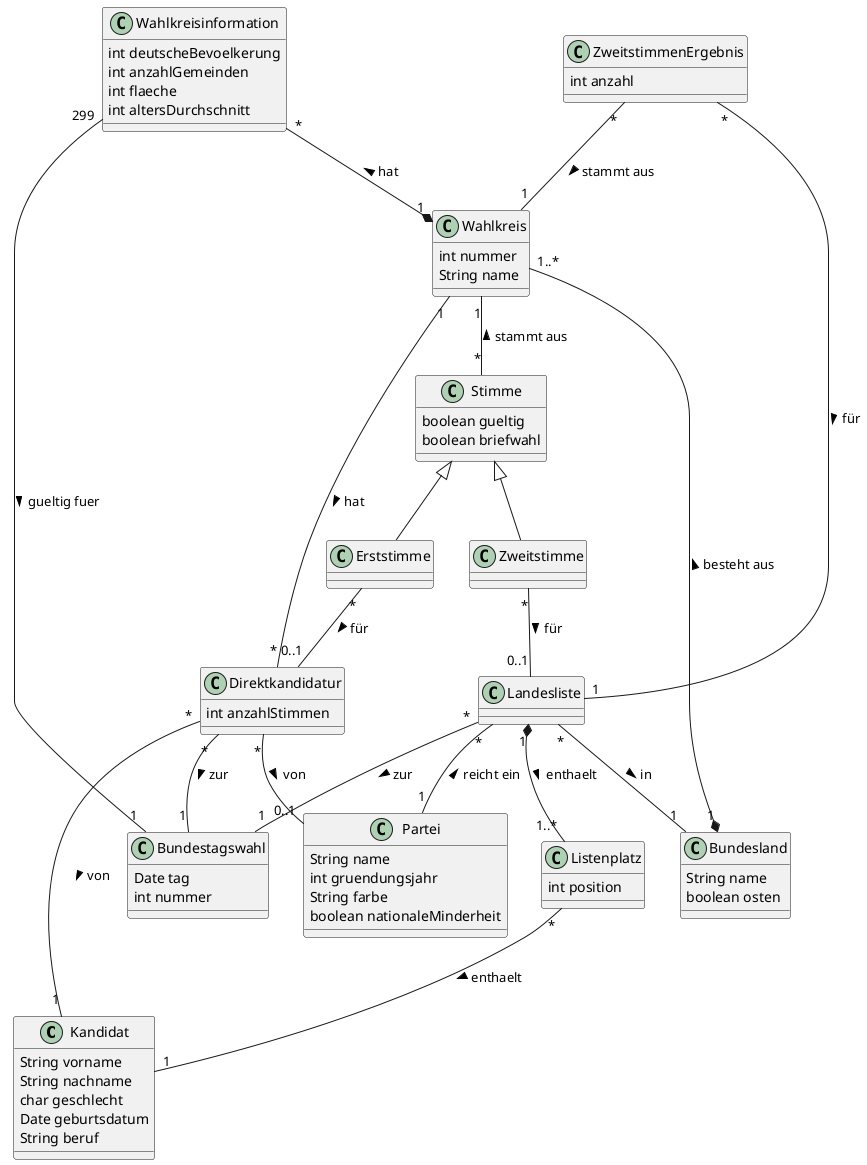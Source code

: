 @startuml
class Kandidat {
    String vorname
    String nachname
    char geschlecht
    Date geburtsdatum
    String beruf
}

class Bundesland {
    String name
    boolean osten
}

class Partei {
    String name
    int gruendungsjahr
    String farbe
    boolean nationaleMinderheit
}

class Bundestagswahl{
   Date tag
   int nummer
}

class Wahlkreisinformation {
    int deutscheBevoelkerung
    int anzahlGemeinden
    int flaeche
    int altersDurchschnitt
}

class Landesliste {
}

class Listenplatz {
    int position
}

class Wahlkreis {
    int nummer
    String name
}

class ZweitstimmenErgebnis {
    int anzahl
}
class Stimme {
    boolean gueltig
    boolean briefwahl
}

class Zweitstimme extends Stimme {
}

class Erststimme extends Stimme {
}

class Direktkandidatur {
    int anzahlStimmen
}

Landesliste "*" -- "1" Bundesland : in >
Landesliste "*" -- "1" Partei : < reicht ein
Landesliste "*" -- "1" Bundestagswahl: zur >

Landesliste "1" *-- "1..*" Listenplatz : enthaelt >
Listenplatz "*" -- "1" Kandidat : enthaelt >

Wahlkreis "1..*" --* "1" Bundesland : besteht aus <

Wahlkreisinformation "*" --* "1" Wahlkreis : < hat
Wahlkreisinformation "299" -- "1" Bundestagswahl: gueltig fuer >

Direktkandidatur "*" -- "1" Kandidat : von >
Direktkandidatur "*" -- "1" Wahlkreis : < hat
Direktkandidatur "*" -- "0..1" Partei : von >
Direktkandidatur "*" -- "1" Bundestagswahl: zur >

Erststimme "*" -- "0..1" Direktkandidatur : für >
Zweitstimme "*" -- "0..1" Landesliste : für >
Stimme "*" -up- "1" Wahlkreis : stammt aus >
ZweitstimmenErgebnis "*" -- "1" Wahlkreis : stammt aus >
ZweitstimmenErgebnis "*" -- "1" Landesliste : für >
@enduml